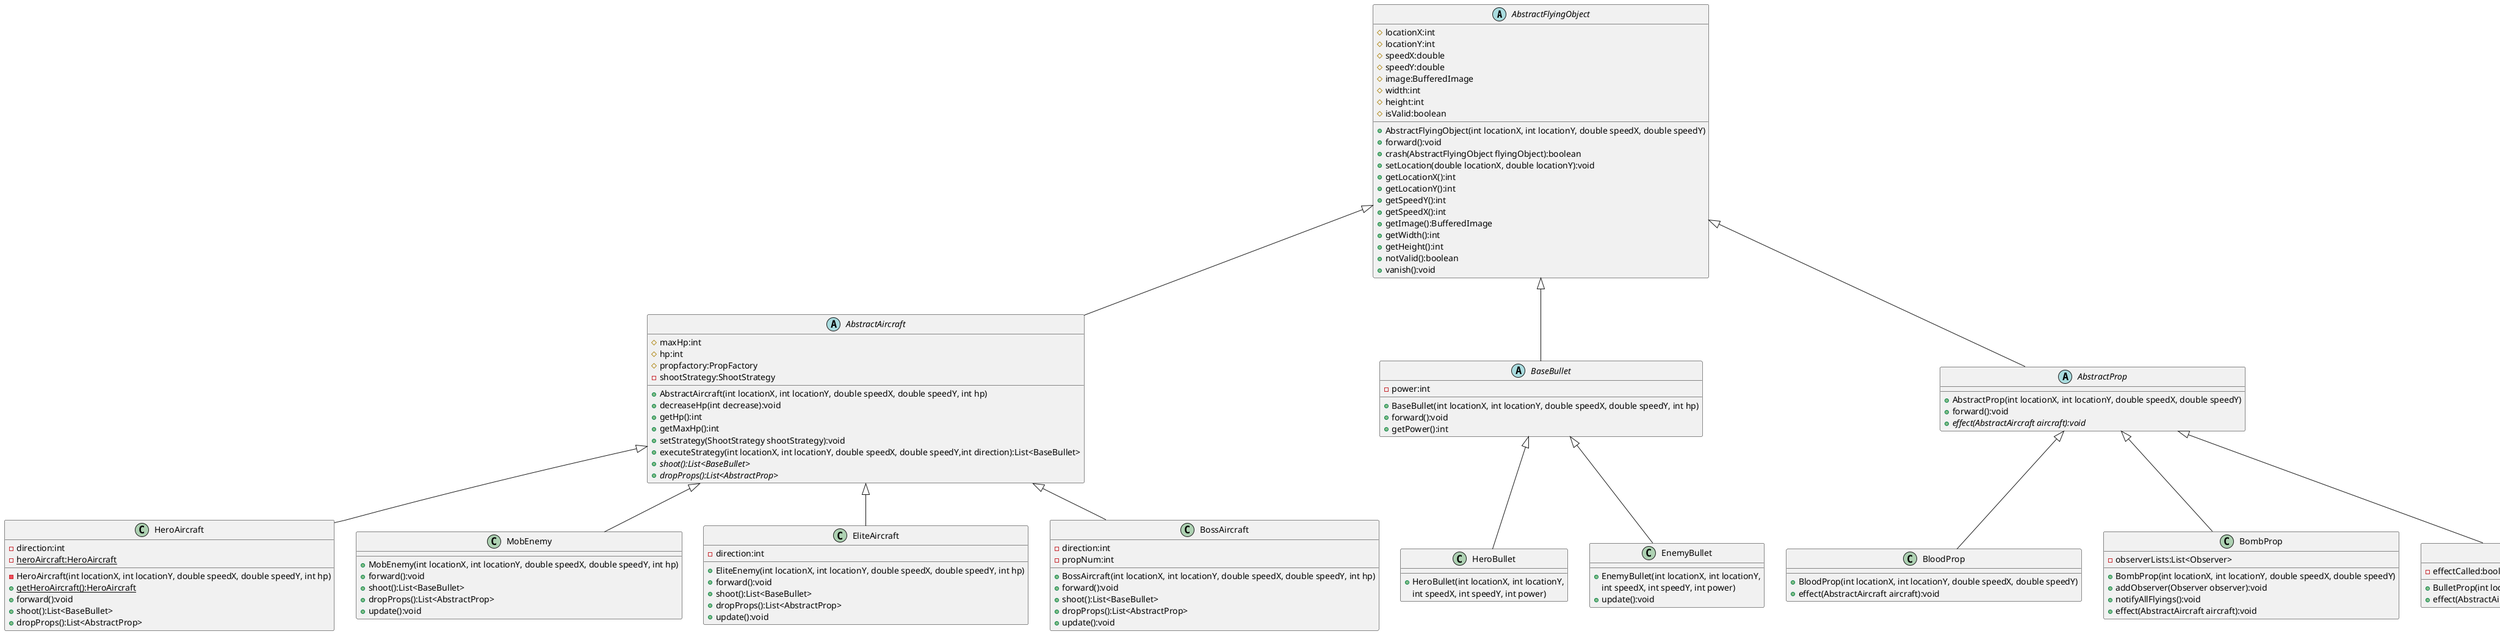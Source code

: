 @startuml
'https://plantuml.com/class-diagram

abstract class AbstractFlyingObject
{
    # locationX:int
    # locationY:int
    # speedX:double
    # speedY:double
    # image:BufferedImage
    # width:int
    # height:int
    # isValid:boolean

    + AbstractFlyingObject(int locationX, int locationY, double speedX, double speedY)
    + forward():void
    + crash(AbstractFlyingObject flyingObject):boolean
    + setLocation(double locationX, double locationY):void
    + getLocationX():int
    + getLocationY():int
    + getSpeedY():int
    + getSpeedX():int
    + getImage():BufferedImage
    + getWidth():int
    + getHeight():int
    + notValid():boolean
    + vanish():void
}

abstract class AbstractAircraft
{
	# maxHp:int
    # hp:int
    # propfactory:PropFactory
    - shootStrategy:ShootStrategy
    + AbstractAircraft(int locationX, int locationY, double speedX, double speedY, int hp)
    + decreaseHp(int decrease):void
    + getHp():int
    + getMaxHp():int
    + setStrategy(ShootStrategy shootStrategy):void
    + executeStrategy(int locationX, int locationY, double speedX, double speedY,int direction):List<BaseBullet>
    + {abstract} shoot():List<BaseBullet>
    + {abstract} dropProps():List<AbstractProp>
}

class HeroAircraft {
    - direction:int
    - {static} heroAircraft:HeroAircraft
    - HeroAircraft(int locationX, int locationY, double speedX, double speedY, int hp)
    + {static} getHeroAircraft():HeroAircraft
    + forward():void
    + shoot():List<BaseBullet>
    + dropProps():List<AbstractProp>
}

AbstractAircraft <|-- HeroAircraft

class MobEnemy {
    + MobEnemy(int locationX, int locationY, double speedX, double speedY, int hp)
    + forward():void
    + shoot():List<BaseBullet>
    + dropProps():List<AbstractProp>
    + update():void
}

AbstractAircraft <|-- MobEnemy

class EliteAircraft {
    - direction:int
    + EliteEnemy(int locationX, int locationY, double speedX, double speedY, int hp)
    + forward():void
    + shoot():List<BaseBullet>
    + dropProps():List<AbstractProp>
    + update():void
}

AbstractAircraft <|-- EliteAircraft

class BossAircraft {
    - direction:int
    - propNum:int
    + BossAircraft(int locationX, int locationY, double speedX, double speedY, int hp)
    + forward():void
    + shoot():List<BaseBullet>
    + dropProps():List<AbstractProp>
    + update():void
}

AbstractAircraft <|-- BossAircraft

abstract class BaseBullet
{
    - power:int
    + BaseBullet(int locationX, int locationY, double speedX, double speedY, int hp)
    + forward():void
	+ getPower():int
}

class HeroBullet {
    + HeroBullet(int locationX, int locationY,
     int speedX, int speedY, int power)
}

BaseBullet <|-- HeroBullet

class EnemyBullet {
    + EnemyBullet(int locationX, int locationY,
     int speedX, int speedY, int power)
    + update():void
}

BaseBullet <|-- EnemyBullet

abstract class AbstractProp
{
    + AbstractProp(int locationX, int locationY, double speedX, double speedY)
    + forward():void
	+ {abstract} effect(AbstractAircraft aircraft):void
}

class BloodProp
{
    + BloodProp(int locationX, int locationY, double speedX, double speedY)
	+ effect(AbstractAircraft aircraft):void
}
AbstractProp <|-- BloodProp

class BombProp
{
    - observerLists:List<Observer>
    + BombProp(int locationX, int locationY, double speedX, double speedY)
    + addObserver(Observer observer):void
    + notifyAllFlyings():void
	+ effect(AbstractAircraft aircraft):void
}
AbstractProp <|-- BombProp

class BulletProp
{
    - effectCalled:boolean
    + BulletProp(int locationX, int locationY, double speedX, double speedY)
	+ effect(AbstractAircraft aircraft):void
}
AbstractProp <|-- BulletProp

AbstractFlyingObject <|-- AbstractAircraft
AbstractFlyingObject <|-- BaseBullet
AbstractFlyingObject <|-- AbstractProp

@enduml